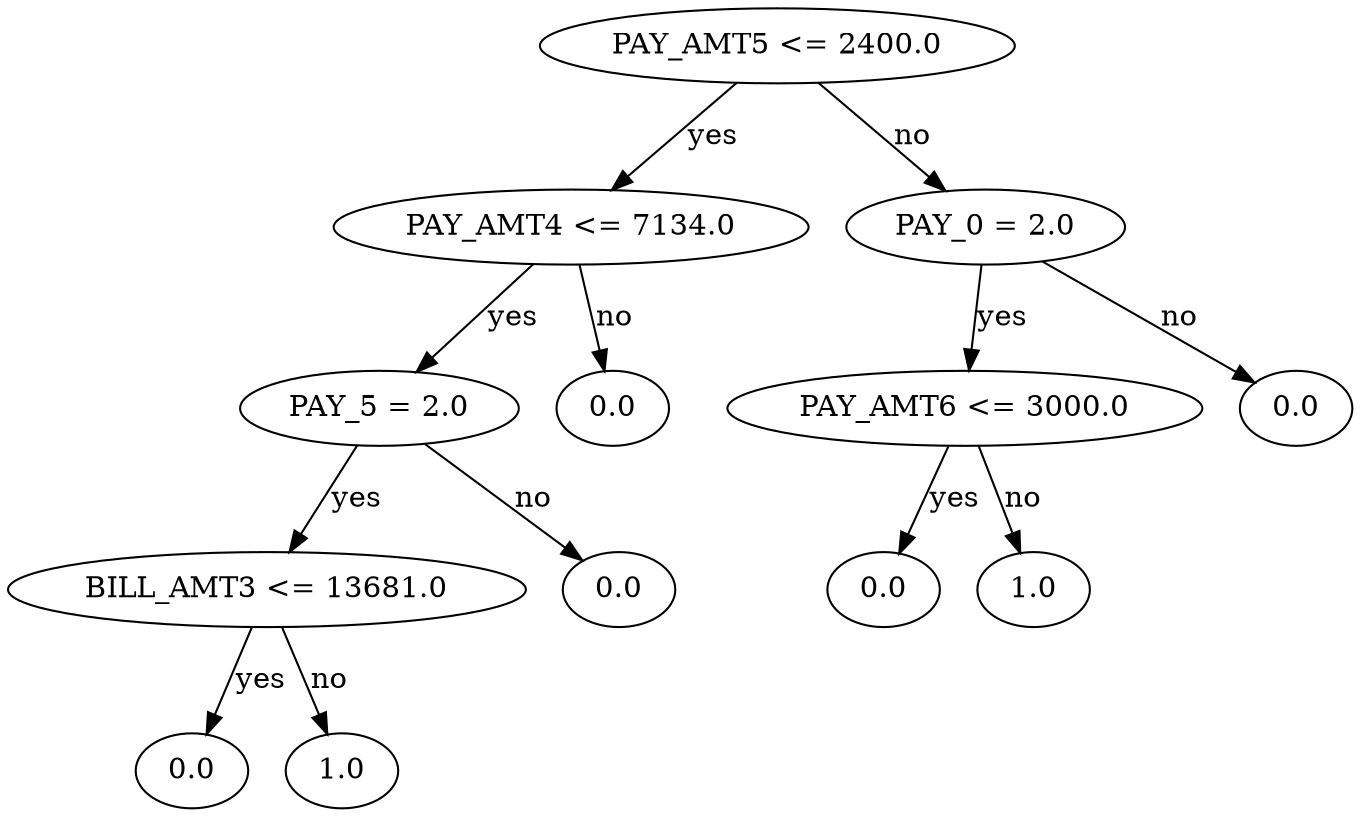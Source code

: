 digraph {
	"PAY_AMT5 <= 2400.00" [label="PAY_AMT5 <= 2400.0"]
	"PAY_AMT4 <= 7134.01" [label="PAY_AMT4 <= 7134.0"]
	"PAY_5 = 2.02" [label="PAY_5 = 2.0"]
	"BILL_AMT3 <= 13681.03" [label="BILL_AMT3 <= 13681.0"]
	40.0 [label=0.0]
	"BILL_AMT3 <= 13681.03" -> 40.0 [label=yes]
	51.0 [label=1.0]
	"BILL_AMT3 <= 13681.03" -> 51.0 [label=no]
	"PAY_5 = 2.02" -> "BILL_AMT3 <= 13681.03" [label=yes]
	60.0 [label=0.0]
	"PAY_5 = 2.02" -> 60.0 [label=no]
	"PAY_AMT4 <= 7134.01" -> "PAY_5 = 2.02" [label=yes]
	70.0 [label=0.0]
	"PAY_AMT4 <= 7134.01" -> 70.0 [label=no]
	"PAY_AMT5 <= 2400.00" -> "PAY_AMT4 <= 7134.01" [label=yes]
	"PAY_0 = 2.08" [label="PAY_0 = 2.0"]
	"PAY_AMT6 <= 3000.09" [label="PAY_AMT6 <= 3000.0"]
	100.0 [label=0.0]
	"PAY_AMT6 <= 3000.09" -> 100.0 [label=yes]
	111.0 [label=1.0]
	"PAY_AMT6 <= 3000.09" -> 111.0 [label=no]
	"PAY_0 = 2.08" -> "PAY_AMT6 <= 3000.09" [label=yes]
	120.0 [label=0.0]
	"PAY_0 = 2.08" -> 120.0 [label=no]
	"PAY_AMT5 <= 2400.00" -> "PAY_0 = 2.08" [label=no]
}
